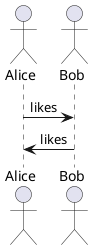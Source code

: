 @startuml A History of Liking
skinparam shadowing false

actor Alice
actor Bob

Alice -> Bob: likes
Bob -> Alice: likes
@enduml